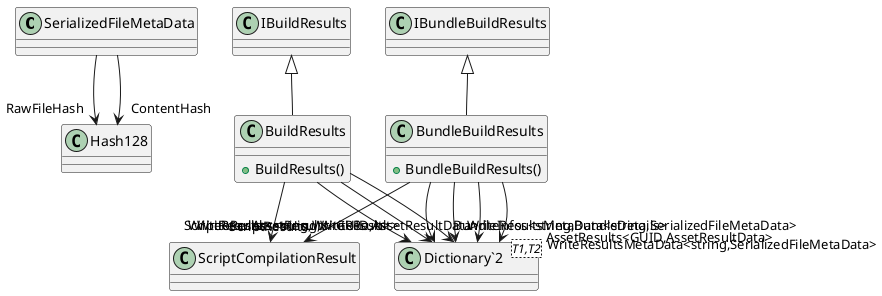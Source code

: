 @startuml
class SerializedFileMetaData {
}
class BuildResults {
    + BuildResults()
}
class BundleBuildResults {
    + BundleBuildResults()
}
class "Dictionary`2"<T1,T2> {
}
SerializedFileMetaData --> "RawFileHash" Hash128
SerializedFileMetaData --> "ContentHash" Hash128
IBuildResults <|-- BuildResults
BuildResults --> "ScriptResults" ScriptCompilationResult
BuildResults --> "WriteResults<string,WriteResult>" "Dictionary`2"
BuildResults --> "WriteResultsMetaData<string,SerializedFileMetaData>" "Dictionary`2"
BuildResults --> "AssetResults<GUID,AssetResultData>" "Dictionary`2"
IBundleBuildResults <|-- BundleBuildResults
BundleBuildResults --> "ScriptResults" ScriptCompilationResult
BundleBuildResults --> "BundleInfos<string,BundleDetails>" "Dictionary`2"
BundleBuildResults --> "WriteResults<string,WriteResult>" "Dictionary`2"
BundleBuildResults --> "WriteResultsMetaData<string,SerializedFileMetaData>" "Dictionary`2"
BundleBuildResults --> "AssetResults<GUID,AssetResultData>" "Dictionary`2"
@enduml
